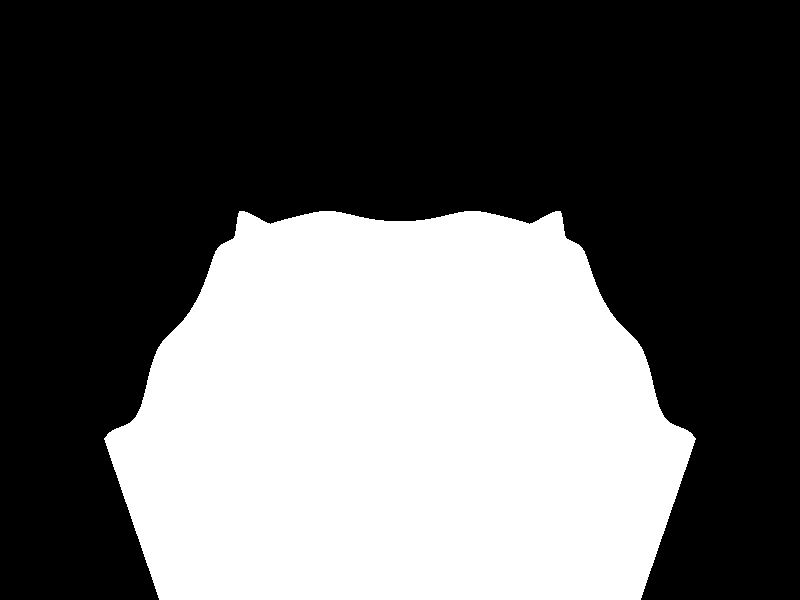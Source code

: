 #include "colors.inc"
#include "functions.inc"

camera{
        location <0,3,-5>
        look_at <0,0,0>
}

light_source{
        <5,10,-3>
        rgb 1
}

/*
sphere{
        <0,0,0>, 1
        pigment{
                crackle
                form <1,1,-1>
                metric 1
                pigment_map{
                        [0 rgb 0]
                        [1 rgb 1]
                }
                scale .2
        }
}*/

isosurface{
        function{
                y +
                .1*cos(10*sqrt(x*x+y*y+z*z))//*exp(-sqrt(x*x+y*y+z*z))
        }
        contained_by{
                box{-2,2}
        }
        max_gradient 2
        
        pigment{color White}
}                        